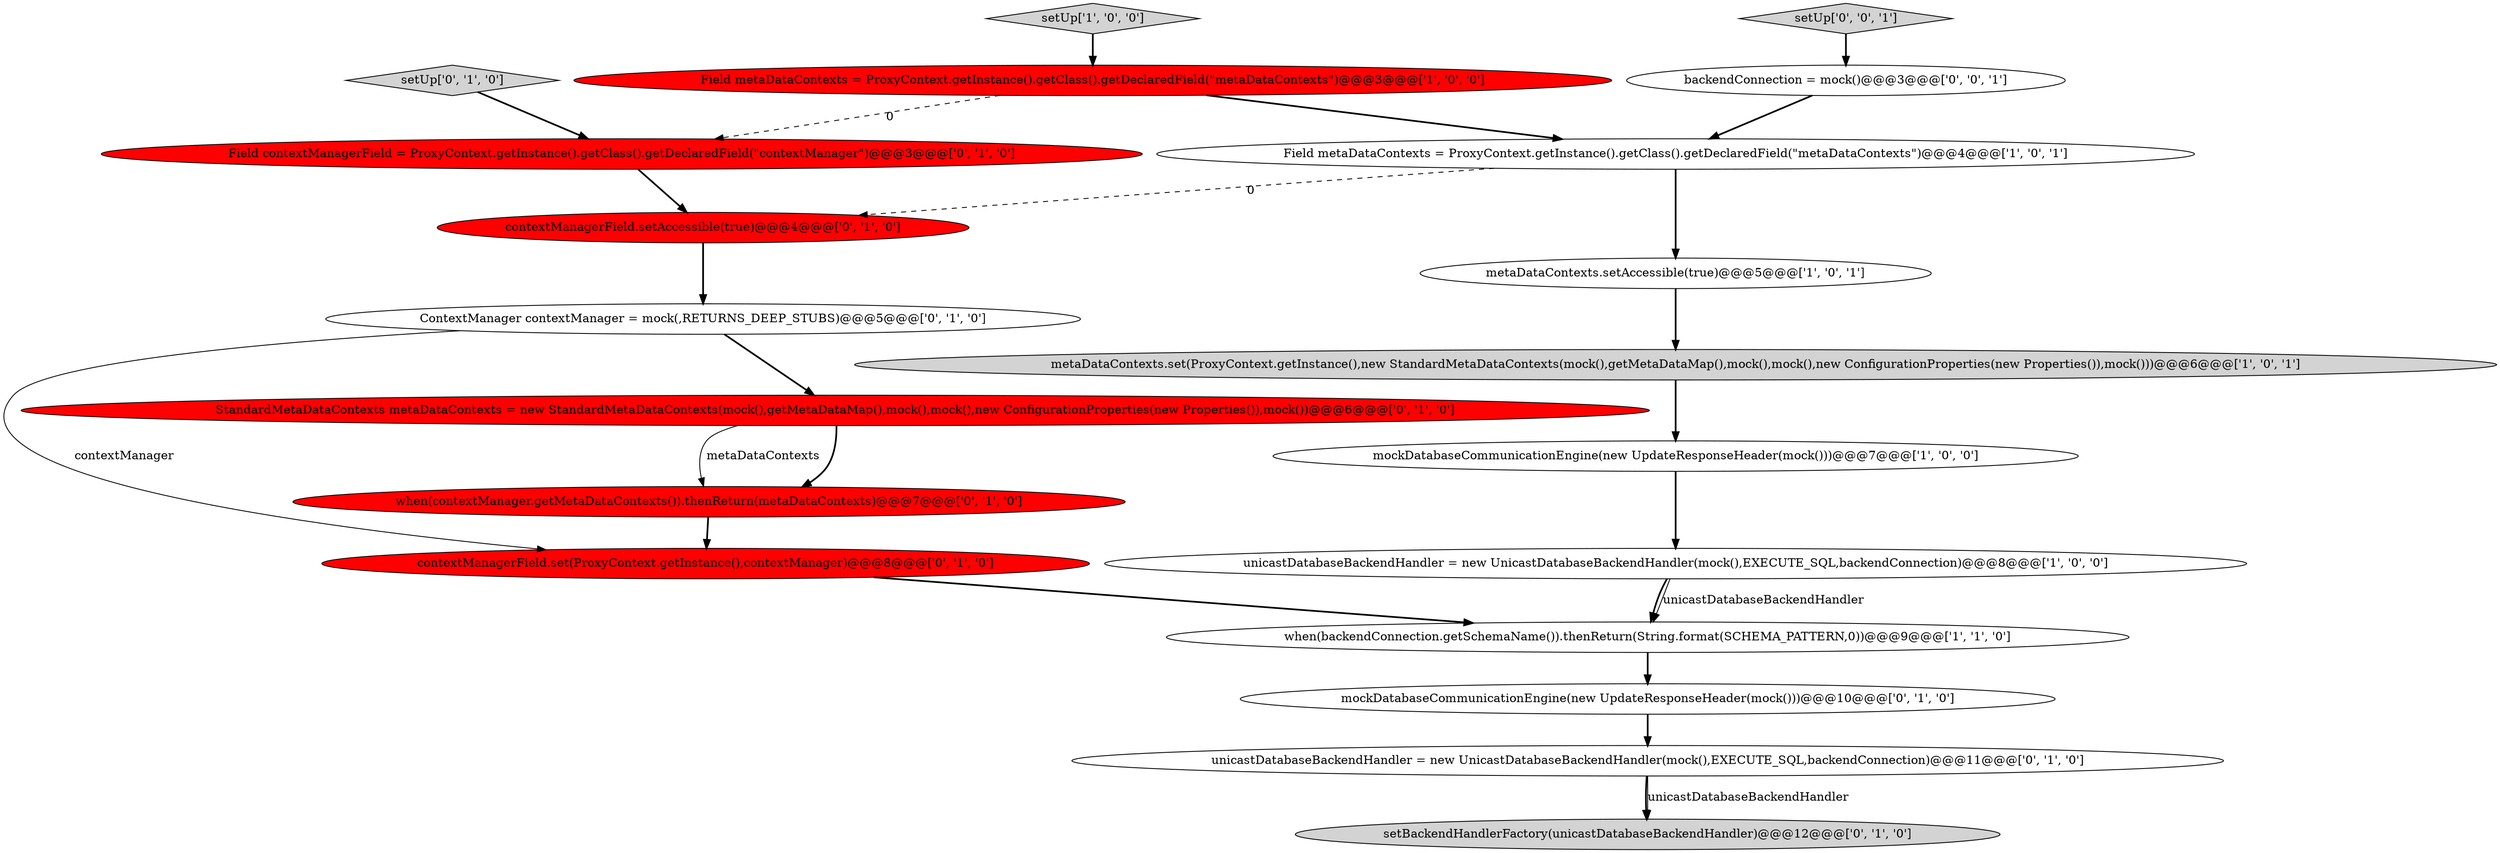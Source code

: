 digraph {
7 [style = filled, label = "when(backendConnection.getSchemaName()).thenReturn(String.format(SCHEMA_PATTERN,0))@@@9@@@['1', '1', '0']", fillcolor = white, shape = ellipse image = "AAA0AAABBB1BBB"];
8 [style = filled, label = "contextManagerField.setAccessible(true)@@@4@@@['0', '1', '0']", fillcolor = red, shape = ellipse image = "AAA1AAABBB2BBB"];
13 [style = filled, label = "setUp['0', '1', '0']", fillcolor = lightgray, shape = diamond image = "AAA0AAABBB2BBB"];
9 [style = filled, label = "mockDatabaseCommunicationEngine(new UpdateResponseHeader(mock()))@@@10@@@['0', '1', '0']", fillcolor = white, shape = ellipse image = "AAA0AAABBB2BBB"];
2 [style = filled, label = "setUp['1', '0', '0']", fillcolor = lightgray, shape = diamond image = "AAA0AAABBB1BBB"];
14 [style = filled, label = "Field contextManagerField = ProxyContext.getInstance().getClass().getDeclaredField(\"contextManager\")@@@3@@@['0', '1', '0']", fillcolor = red, shape = ellipse image = "AAA1AAABBB2BBB"];
4 [style = filled, label = "Field metaDataContexts = ProxyContext.getInstance().getClass().getDeclaredField(\"metaDataContexts\")@@@3@@@['1', '0', '0']", fillcolor = red, shape = ellipse image = "AAA1AAABBB1BBB"];
15 [style = filled, label = "contextManagerField.set(ProxyContext.getInstance(),contextManager)@@@8@@@['0', '1', '0']", fillcolor = red, shape = ellipse image = "AAA1AAABBB2BBB"];
5 [style = filled, label = "mockDatabaseCommunicationEngine(new UpdateResponseHeader(mock()))@@@7@@@['1', '0', '0']", fillcolor = white, shape = ellipse image = "AAA0AAABBB1BBB"];
16 [style = filled, label = "setBackendHandlerFactory(unicastDatabaseBackendHandler)@@@12@@@['0', '1', '0']", fillcolor = lightgray, shape = ellipse image = "AAA0AAABBB2BBB"];
17 [style = filled, label = "ContextManager contextManager = mock(,RETURNS_DEEP_STUBS)@@@5@@@['0', '1', '0']", fillcolor = white, shape = ellipse image = "AAA0AAABBB2BBB"];
18 [style = filled, label = "setUp['0', '0', '1']", fillcolor = lightgray, shape = diamond image = "AAA0AAABBB3BBB"];
19 [style = filled, label = "backendConnection = mock()@@@3@@@['0', '0', '1']", fillcolor = white, shape = ellipse image = "AAA0AAABBB3BBB"];
3 [style = filled, label = "metaDataContexts.set(ProxyContext.getInstance(),new StandardMetaDataContexts(mock(),getMetaDataMap(),mock(),mock(),new ConfigurationProperties(new Properties()),mock()))@@@6@@@['1', '0', '1']", fillcolor = lightgray, shape = ellipse image = "AAA0AAABBB1BBB"];
11 [style = filled, label = "when(contextManager.getMetaDataContexts()).thenReturn(metaDataContexts)@@@7@@@['0', '1', '0']", fillcolor = red, shape = ellipse image = "AAA1AAABBB2BBB"];
1 [style = filled, label = "metaDataContexts.setAccessible(true)@@@5@@@['1', '0', '1']", fillcolor = white, shape = ellipse image = "AAA0AAABBB1BBB"];
6 [style = filled, label = "unicastDatabaseBackendHandler = new UnicastDatabaseBackendHandler(mock(),EXECUTE_SQL,backendConnection)@@@8@@@['1', '0', '0']", fillcolor = white, shape = ellipse image = "AAA0AAABBB1BBB"];
12 [style = filled, label = "StandardMetaDataContexts metaDataContexts = new StandardMetaDataContexts(mock(),getMetaDataMap(),mock(),mock(),new ConfigurationProperties(new Properties()),mock())@@@6@@@['0', '1', '0']", fillcolor = red, shape = ellipse image = "AAA1AAABBB2BBB"];
10 [style = filled, label = "unicastDatabaseBackendHandler = new UnicastDatabaseBackendHandler(mock(),EXECUTE_SQL,backendConnection)@@@11@@@['0', '1', '0']", fillcolor = white, shape = ellipse image = "AAA0AAABBB2BBB"];
0 [style = filled, label = "Field metaDataContexts = ProxyContext.getInstance().getClass().getDeclaredField(\"metaDataContexts\")@@@4@@@['1', '0', '1']", fillcolor = white, shape = ellipse image = "AAA0AAABBB1BBB"];
15->7 [style = bold, label=""];
17->15 [style = solid, label="contextManager"];
12->11 [style = bold, label=""];
1->3 [style = bold, label=""];
18->19 [style = bold, label=""];
12->11 [style = solid, label="metaDataContexts"];
9->10 [style = bold, label=""];
6->7 [style = solid, label="unicastDatabaseBackendHandler"];
2->4 [style = bold, label=""];
11->15 [style = bold, label=""];
19->0 [style = bold, label=""];
4->0 [style = bold, label=""];
8->17 [style = bold, label=""];
7->9 [style = bold, label=""];
3->5 [style = bold, label=""];
17->12 [style = bold, label=""];
5->6 [style = bold, label=""];
10->16 [style = bold, label=""];
0->1 [style = bold, label=""];
0->8 [style = dashed, label="0"];
4->14 [style = dashed, label="0"];
14->8 [style = bold, label=""];
6->7 [style = bold, label=""];
10->16 [style = solid, label="unicastDatabaseBackendHandler"];
13->14 [style = bold, label=""];
}
